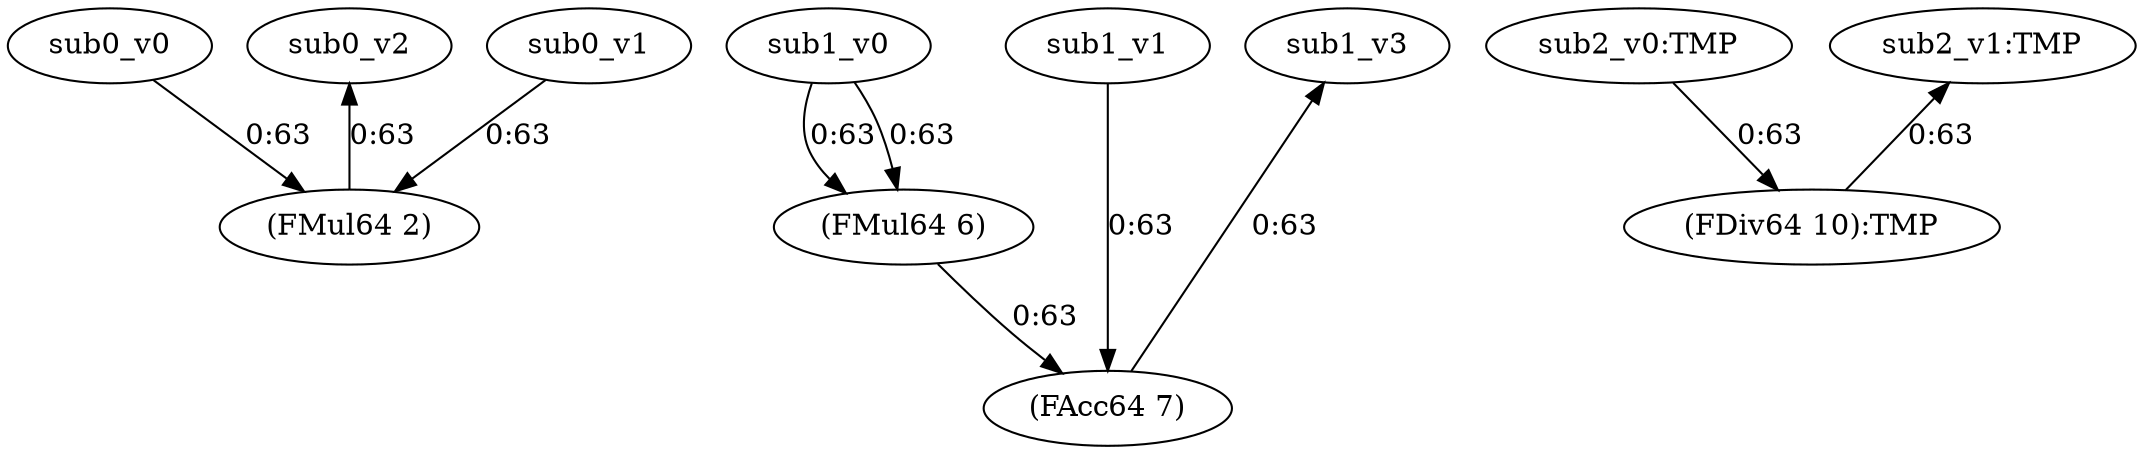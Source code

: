 Digraph G { 
newrank=true;
 N0 [ label = "sub0_v0", color= "black"]; 
N0 -> N2[ color=black label = "0:63"];

N1 [ label = "sub0_v1", color= "black"]; 
N1 -> N2[ color=black label = "0:63"];

N2 [ label = "(FMul64 2)", color= "black"]; 
N2 -> N3[ color=black label = "0:63"];

N3 [ label = "sub0_v2", color= "black"]; 

N4 [ label = "sub1_v0", color= "black"]; 
N4 -> N6[ color=black label = "0:63"];
N4 -> N6[ color=black label = "0:63"];

N5 [ label = "sub1_v1", color= "black"]; 
N5 -> N7[ color=black label = "0:63"];

N6 [ label = "(FMul64 6)", color= "black"]; 
N6 -> N7[ color=black label = "0:63"];

N7 [ label = "(FAcc64 7)", color= "black"]; 
N7 -> N8[ color=black label = "0:63"];

N8 [ label = "sub1_v3", color= "black"]; 

N9 [ label = "sub2_v0:TMP", color= "black"]; 
N9 -> N10[ color=black label = "0:63"];

N10 [ label = "(FDiv64 10):TMP", color= "black"]; 
N10 -> N11[ color=black label = "0:63"];

N11 [ label = "sub2_v1:TMP", color= "black"]; 

	{ rank = same; N0 N1 N4 N5 N9 	{ rank = same; N3 N8 N11 }}
}
